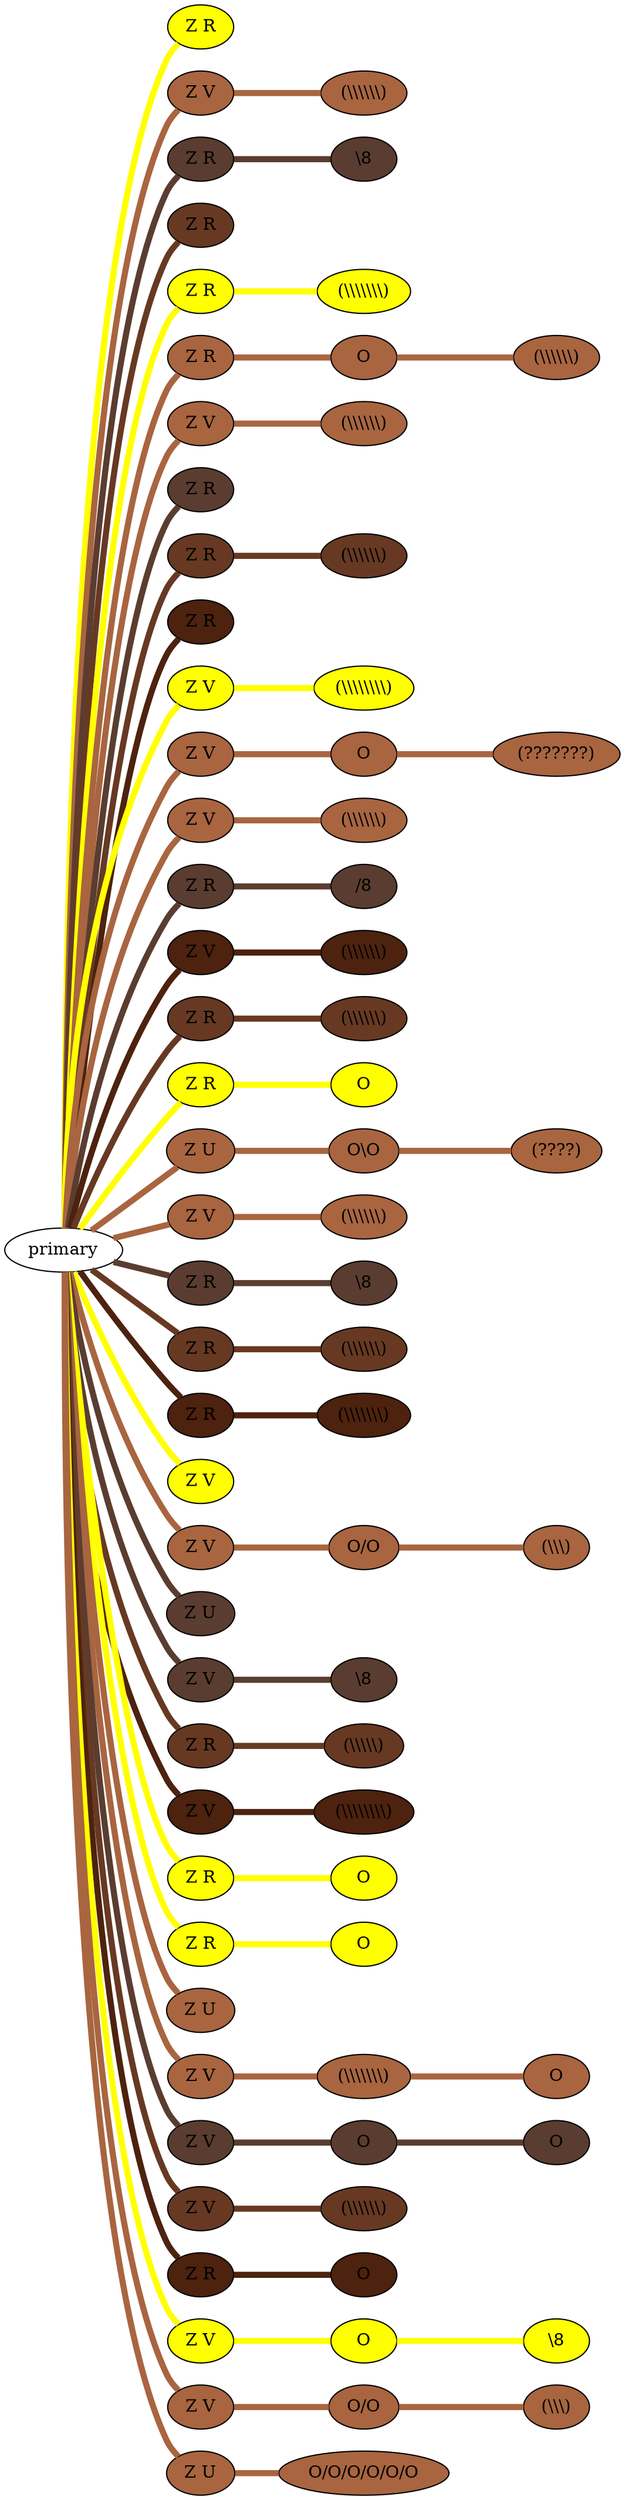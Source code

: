 graph {
 graph [rankdir=LR]
"primary" -- "1" [penwidth=5,color=yellow]
"1" [label="Z R", style=filled, fillcolor=yellow]
"primary" -- "2" [penwidth=5,color="#A86540"]
"2" [label="Z V", style=filled, fillcolor="#A86540"]
"2" -- "2:0" [penwidth=5,color="#A86540"]
"2:0" [label="(\\\\\\\\\\\\)", style=filled, fillcolor="#A86540"]
"primary" -- "3" [penwidth=5,color="#5A3D30"]
"3" [label="Z R", style=filled, fillcolor="#5A3D30"]
"3" -- "3:0" [penwidth=5,color="#5A3D30"]
"3:0" [label="\\8", style=filled, fillcolor="#5A3D30"]
"primary" -- "4" [penwidth=5,color="#673923"]
"4" [label="Z R", style=filled, fillcolor="#673923"]
"primary" -- "5" [penwidth=5,color=yellow]
"5" [label="Z R", style=filled, fillcolor=yellow]
"5" -- "5:0" [penwidth=5,color=yellow]
"5:0" [label="(\\\\\\\\\\\\\\)", style=filled, fillcolor=yellow]
"primary" -- "6" [penwidth=5,color="#A86540"]
"6" [label="Z R", style=filled, fillcolor="#A86540"]
"6" -- "6:0" [penwidth=5,color="#A86540"]
"6:0" [label="O", style=filled, fillcolor="#A86540"]
"6:0" -- "6:1" [penwidth=5,color="#A86540"]
"6:1" [label="(\\\\\\\\\\\\)", style=filled, fillcolor="#A86540"]
"primary" -- "7" [penwidth=5,color="#A86540"]
"7" [label="Z V", style=filled, fillcolor="#A86540"]
"7" -- "7:0" [penwidth=5,color="#A86540"]
"7:0" [label="(\\\\\\\\\\\\)", style=filled, fillcolor="#A86540"]
"primary" -- "8" [penwidth=5,color="#5A3D30"]
"8" [label="Z R", style=filled, fillcolor="#5A3D30"]
"primary" -- "9" [penwidth=5,color="#673923"]
"9" [label="Z R", style=filled, fillcolor="#673923"]
"9" -- "9:0" [penwidth=5,color="#673923"]
"9:0" [label="(\\\\\\\\\\\\)", style=filled, fillcolor="#673923"]
"primary" -- "10" [penwidth=5,color="#4D220E"]
"10" [label="Z R", style=filled, fillcolor="#4D220E"]
"primary" -- "11" [penwidth=5,color=yellow]
"11" [label="Z V", style=filled, fillcolor=yellow]
"11" -- "11:0" [penwidth=5,color=yellow]
"11:0" [label="(\\\\\\\\\\\\\\\\)", style=filled, fillcolor=yellow]
"primary" -- "12" [penwidth=5,color="#A86540"]
"12" [label="Z V", style=filled, fillcolor="#A86540"]
"12" -- "12:0" [penwidth=5,color="#A86540"]
"12:0" [label="O", style=filled, fillcolor="#A86540"]
"12:0" -- "12:1" [penwidth=5,color="#A86540"]
"12:1" [label="(???????)", style=filled, fillcolor="#A86540"]
"primary" -- "13" [penwidth=5,color="#A86540"]
"13" [label="Z V", style=filled, fillcolor="#A86540"]
"13" -- "13:0" [penwidth=5,color="#A86540"]
"13:0" [label="(\\\\\\\\\\\\)", style=filled, fillcolor="#A86540"]
"primary" -- "14" [penwidth=5,color="#5A3D30"]
"14" [label="Z R", style=filled, fillcolor="#5A3D30"]
"14" -- "14:0" [penwidth=5,color="#5A3D30"]
"14:0" [label="/8", style=filled, fillcolor="#5A3D30"]
"primary" -- "15" [penwidth=5,color="#4D220E"]
"15" [label="Z V", style=filled, fillcolor="#4D220E"]
"15" -- "15:0" [penwidth=5,color="#4D220E"]
"15:0" [label="(\\\\\\\\\\\\)", style=filled, fillcolor="#4D220E"]
"primary" -- "16" [penwidth=5,color="#673923"]
"16" [label="Z R", style=filled, fillcolor="#673923"]
"16" -- "16:0" [penwidth=5,color="#673923"]
"16:0" [label="(\\\\\\\\\\\\)", style=filled, fillcolor="#673923"]
"primary" -- "17" [penwidth=5,color=yellow]
"17" [label="Z R", style=filled, fillcolor=yellow]
"17" -- "17:0" [penwidth=5,color=yellow]
"17:0" [label="O", style=filled, fillcolor=yellow]
"primary" -- "18" [penwidth=5,color="#A86540"]
"18" [label="Z U", style=filled, fillcolor="#A86540"]
"18" -- "18:0" [penwidth=5,color="#A86540"]
"18:0" [label="O\\O", style=filled, fillcolor="#A86540"]
"18:0" -- "18:1" [penwidth=5,color="#A86540"]
"18:1" [label="(????)", style=filled, fillcolor="#A86540"]
"primary" -- "19" [penwidth=5,color="#A86540"]
"19" [label="Z V", style=filled, fillcolor="#A86540"]
"19" -- "19:0" [penwidth=5,color="#A86540"]
"19:0" [label="(\\\\\\\\\\\\)", style=filled, fillcolor="#A86540"]
"primary" -- "20" [penwidth=5,color="#5A3D30"]
"20" [label="Z R", style=filled, fillcolor="#5A3D30"]
"20" -- "20:0" [penwidth=5,color="#5A3D30"]
"20:0" [label="\\8", style=filled, fillcolor="#5A3D30"]
"primary" -- "21" [penwidth=5,color="#673923"]
"21" [label="Z R", style=filled, fillcolor="#673923"]
"21" -- "21:0" [penwidth=5,color="#673923"]
"21:0" [label="(\\\\\\\\\\\\)", style=filled, fillcolor="#673923"]
"primary" -- "22" [penwidth=5,color="#4D220E"]
"22" [label="Z R", style=filled, fillcolor="#4D220E"]
"22" -- "22:0" [penwidth=5,color="#4D220E"]
"22:0" [label="(\\\\\\\\\\\\\\)", style=filled, fillcolor="#4D220E"]
"primary" -- "23" [penwidth=5,color=yellow]
"23" [label="Z V", style=filled, fillcolor=yellow]
"primary" -- "24" [penwidth=5,color="#A86540"]
"24" [label="Z V", style=filled, fillcolor="#A86540"]
"24" -- "24:0" [penwidth=5,color="#A86540"]
"24:0" [label="O/O", style=filled, fillcolor="#A86540"]
"24:0" -- "24:1" [penwidth=5,color="#A86540"]
"24:1" [label="(\\\\\\)", style=filled, fillcolor="#A86540"]
"primary" -- "25" [penwidth=5,color="#5A3D30"]
"25" [label="Z U", style=filled, fillcolor="#5A3D30"]
"primary" -- "26" [penwidth=5,color="#5A3D30"]
"26" [label="Z V", style=filled, fillcolor="#5A3D30"]
"26" -- "26:0" [penwidth=5,color="#5A3D30"]
"26:0" [label="\\8", style=filled, fillcolor="#5A3D30"]
"primary" -- "27" [penwidth=5,color="#673923"]
"27" [label="Z R", style=filled, fillcolor="#673923"]
"27" -- "27:0" [penwidth=5,color="#673923"]
"27:0" [label="(\\\\\\\\\\)", style=filled, fillcolor="#673923"]
"primary" -- "28" [penwidth=5,color="#4D220E"]
"28" [label="Z V", style=filled, fillcolor="#4D220E"]
"28" -- "28:0" [penwidth=5,color="#4D220E"]
"28:0" [label="(\\\\\\\\\\\\\\\\)", style=filled, fillcolor="#4D220E"]
"primary" -- "29" [penwidth=5,color=yellow]
"29" [label="Z R", style=filled, fillcolor=yellow]
"29" -- "29:0" [penwidth=5,color=yellow]
"29:0" [label="O", style=filled, fillcolor=yellow]
"primary" -- "30" [penwidth=5,color=yellow]
"30" [label="Z R", style=filled, fillcolor=yellow]
"30" -- "30:0" [penwidth=5,color=yellow]
"30:0" [label="O", style=filled, fillcolor=yellow]
"primary" -- "31" [penwidth=5,color="#A86540"]
"31" [label="Z U", style=filled, fillcolor="#A86540"]
"primary" -- "32" [penwidth=5,color="#A86540"]
"32" [label="Z V", style=filled, fillcolor="#A86540"]
"32" -- "32:0" [penwidth=5,color="#A86540"]
"32:0" [label="(\\\\\\\\\\\\\\)", style=filled, fillcolor="#A86540"]
"32:0" -- "32:1" [penwidth=5,color="#A86540"]
"32:1" [label="O", style=filled, fillcolor="#A86540"]
"primary" -- "33" [penwidth=5,color="#5A3D30"]
"33" [label="Z V", style=filled, fillcolor="#5A3D30"]
"33" -- "33:0" [penwidth=5,color="#5A3D30"]
"33:0" [label="O", style=filled, fillcolor="#5A3D30"]
"33:0" -- "33:1" [penwidth=5,color="#5A3D30"]
"33:1" [label="O", style=filled, fillcolor="#5A3D30"]
"primary" -- "34" [penwidth=5,color="#673923"]
"34" [label="Z V", style=filled, fillcolor="#673923"]
"34" -- "34:0" [penwidth=5,color="#673923"]
"34:0" [label="(\\\\\\\\\\\\)", style=filled, fillcolor="#673923"]
"primary" -- "35" [penwidth=5,color="#4D220E"]
"35" [label="Z R", style=filled, fillcolor="#4D220E"]
"35" -- "35:0" [penwidth=5,color="#4D220E"]
"35:0" [label="O", style=filled, fillcolor="#4D220E"]
"primary" -- "36" [penwidth=5,color=yellow]
"36" [label="Z V", style=filled, fillcolor=yellow]
"36" -- "36:0" [penwidth=5,color=yellow]
"36:0" [label="O", style=filled, fillcolor=yellow]
"36:0" -- "36:1" [penwidth=5,color=yellow]
"36:1" [label="\\8", style=filled, fillcolor=yellow]
"primary" -- "37" [penwidth=5,color="#A86540"]
"37" [label="Z V", style=filled, fillcolor="#A86540"]
"37" -- "37:0" [penwidth=5,color="#A86540"]
"37:0" [label="O/O", style=filled, fillcolor="#A86540"]
"37:0" -- "37:1" [penwidth=5,color="#A86540"]
"37:1" [label="(\\\\\\)", style=filled, fillcolor="#A86540"]
"primary" -- "38" [penwidth=5,color="#A86540"]
"38" [label="Z U", style=filled, fillcolor="#A86540"]
"38" -- "38:0" [penwidth=5,color="#A86540"]
"38:0" [label="O/O/O/O/O/O", style=filled, fillcolor="#A86540"]
}
